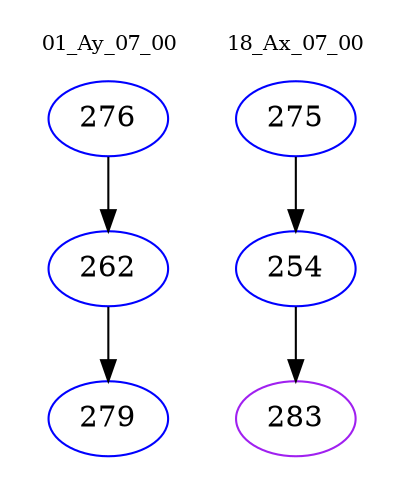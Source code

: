 digraph{
subgraph cluster_0 {
color = white
label = "01_Ay_07_00";
fontsize=10;
T0_276 [label="276", color="blue"]
T0_276 -> T0_262 [color="black"]
T0_262 [label="262", color="blue"]
T0_262 -> T0_279 [color="black"]
T0_279 [label="279", color="blue"]
}
subgraph cluster_1 {
color = white
label = "18_Ax_07_00";
fontsize=10;
T1_275 [label="275", color="blue"]
T1_275 -> T1_254 [color="black"]
T1_254 [label="254", color="blue"]
T1_254 -> T1_283 [color="black"]
T1_283 [label="283", color="purple"]
}
}
